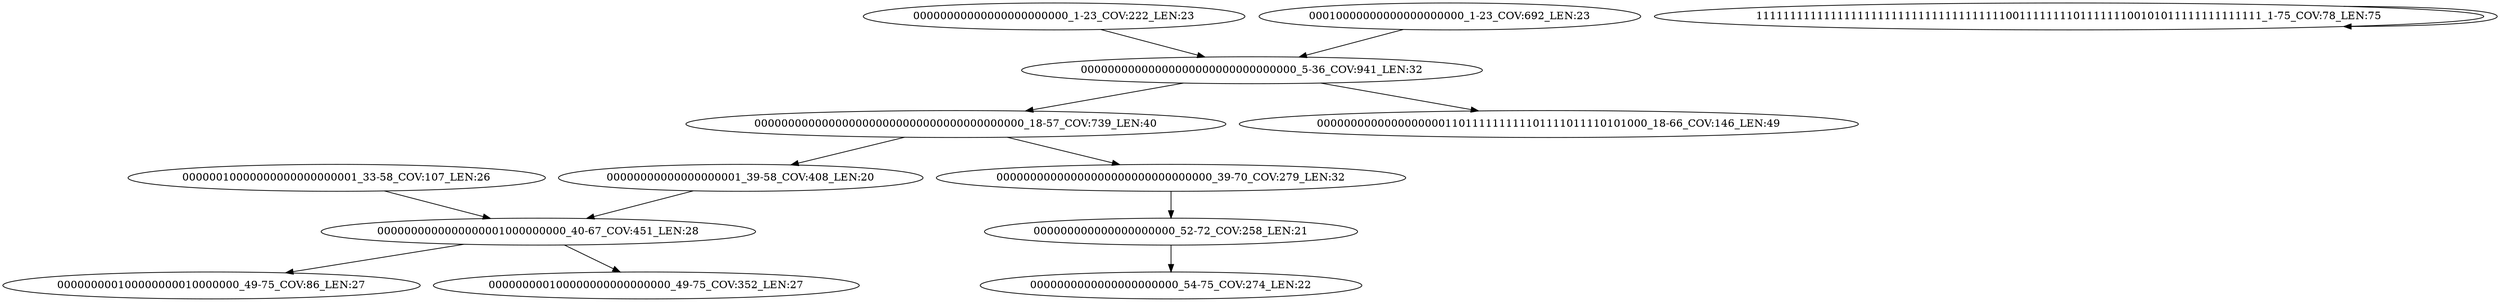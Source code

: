 digraph G {
    "0000000000000000000000000000000000000000_18-57_COV:739_LEN:40" -> "00000000000000000000000000000000_39-70_COV:279_LEN:32";
    "0000000000000000000000000000000000000000_18-57_COV:739_LEN:40" -> "00000000000000000001_39-58_COV:408_LEN:20";
    "00000000000000000000000_1-23_COV:222_LEN:23" -> "00000000000000000000000000000000_5-36_COV:941_LEN:32";
    "00000000000000000000000000000000_39-70_COV:279_LEN:32" -> "000000000000000000000_52-72_COV:258_LEN:21";
    "0000000000000000001000000000_40-67_COV:451_LEN:28" -> "000000000100000000010000000_49-75_COV:86_LEN:27";
    "0000000000000000001000000000_40-67_COV:451_LEN:28" -> "000000000100000000000000000_49-75_COV:352_LEN:27";
    "00000000000000000000000000000000_5-36_COV:941_LEN:32" -> "0000000000000000000000000000000000000000_18-57_COV:739_LEN:40";
    "00000000000000000000000000000000_5-36_COV:941_LEN:32" -> "0000000000000000000110111111111101111011110101000_18-66_COV:146_LEN:49";
    "00000010000000000000000001_33-58_COV:107_LEN:26" -> "0000000000000000001000000000_40-67_COV:451_LEN:28";
    "111111111111111111111111111111111111100111111110111111100101011111111111111_1-75_COV:78_LEN:75" -> "111111111111111111111111111111111111100111111110111111100101011111111111111_1-75_COV:78_LEN:75";
    "00010000000000000000000_1-23_COV:692_LEN:23" -> "00000000000000000000000000000000_5-36_COV:941_LEN:32";
    "00000000000000000001_39-58_COV:408_LEN:20" -> "0000000000000000001000000000_40-67_COV:451_LEN:28";
    "000000000000000000000_52-72_COV:258_LEN:21" -> "0000000000000000000000_54-75_COV:274_LEN:22";
}
